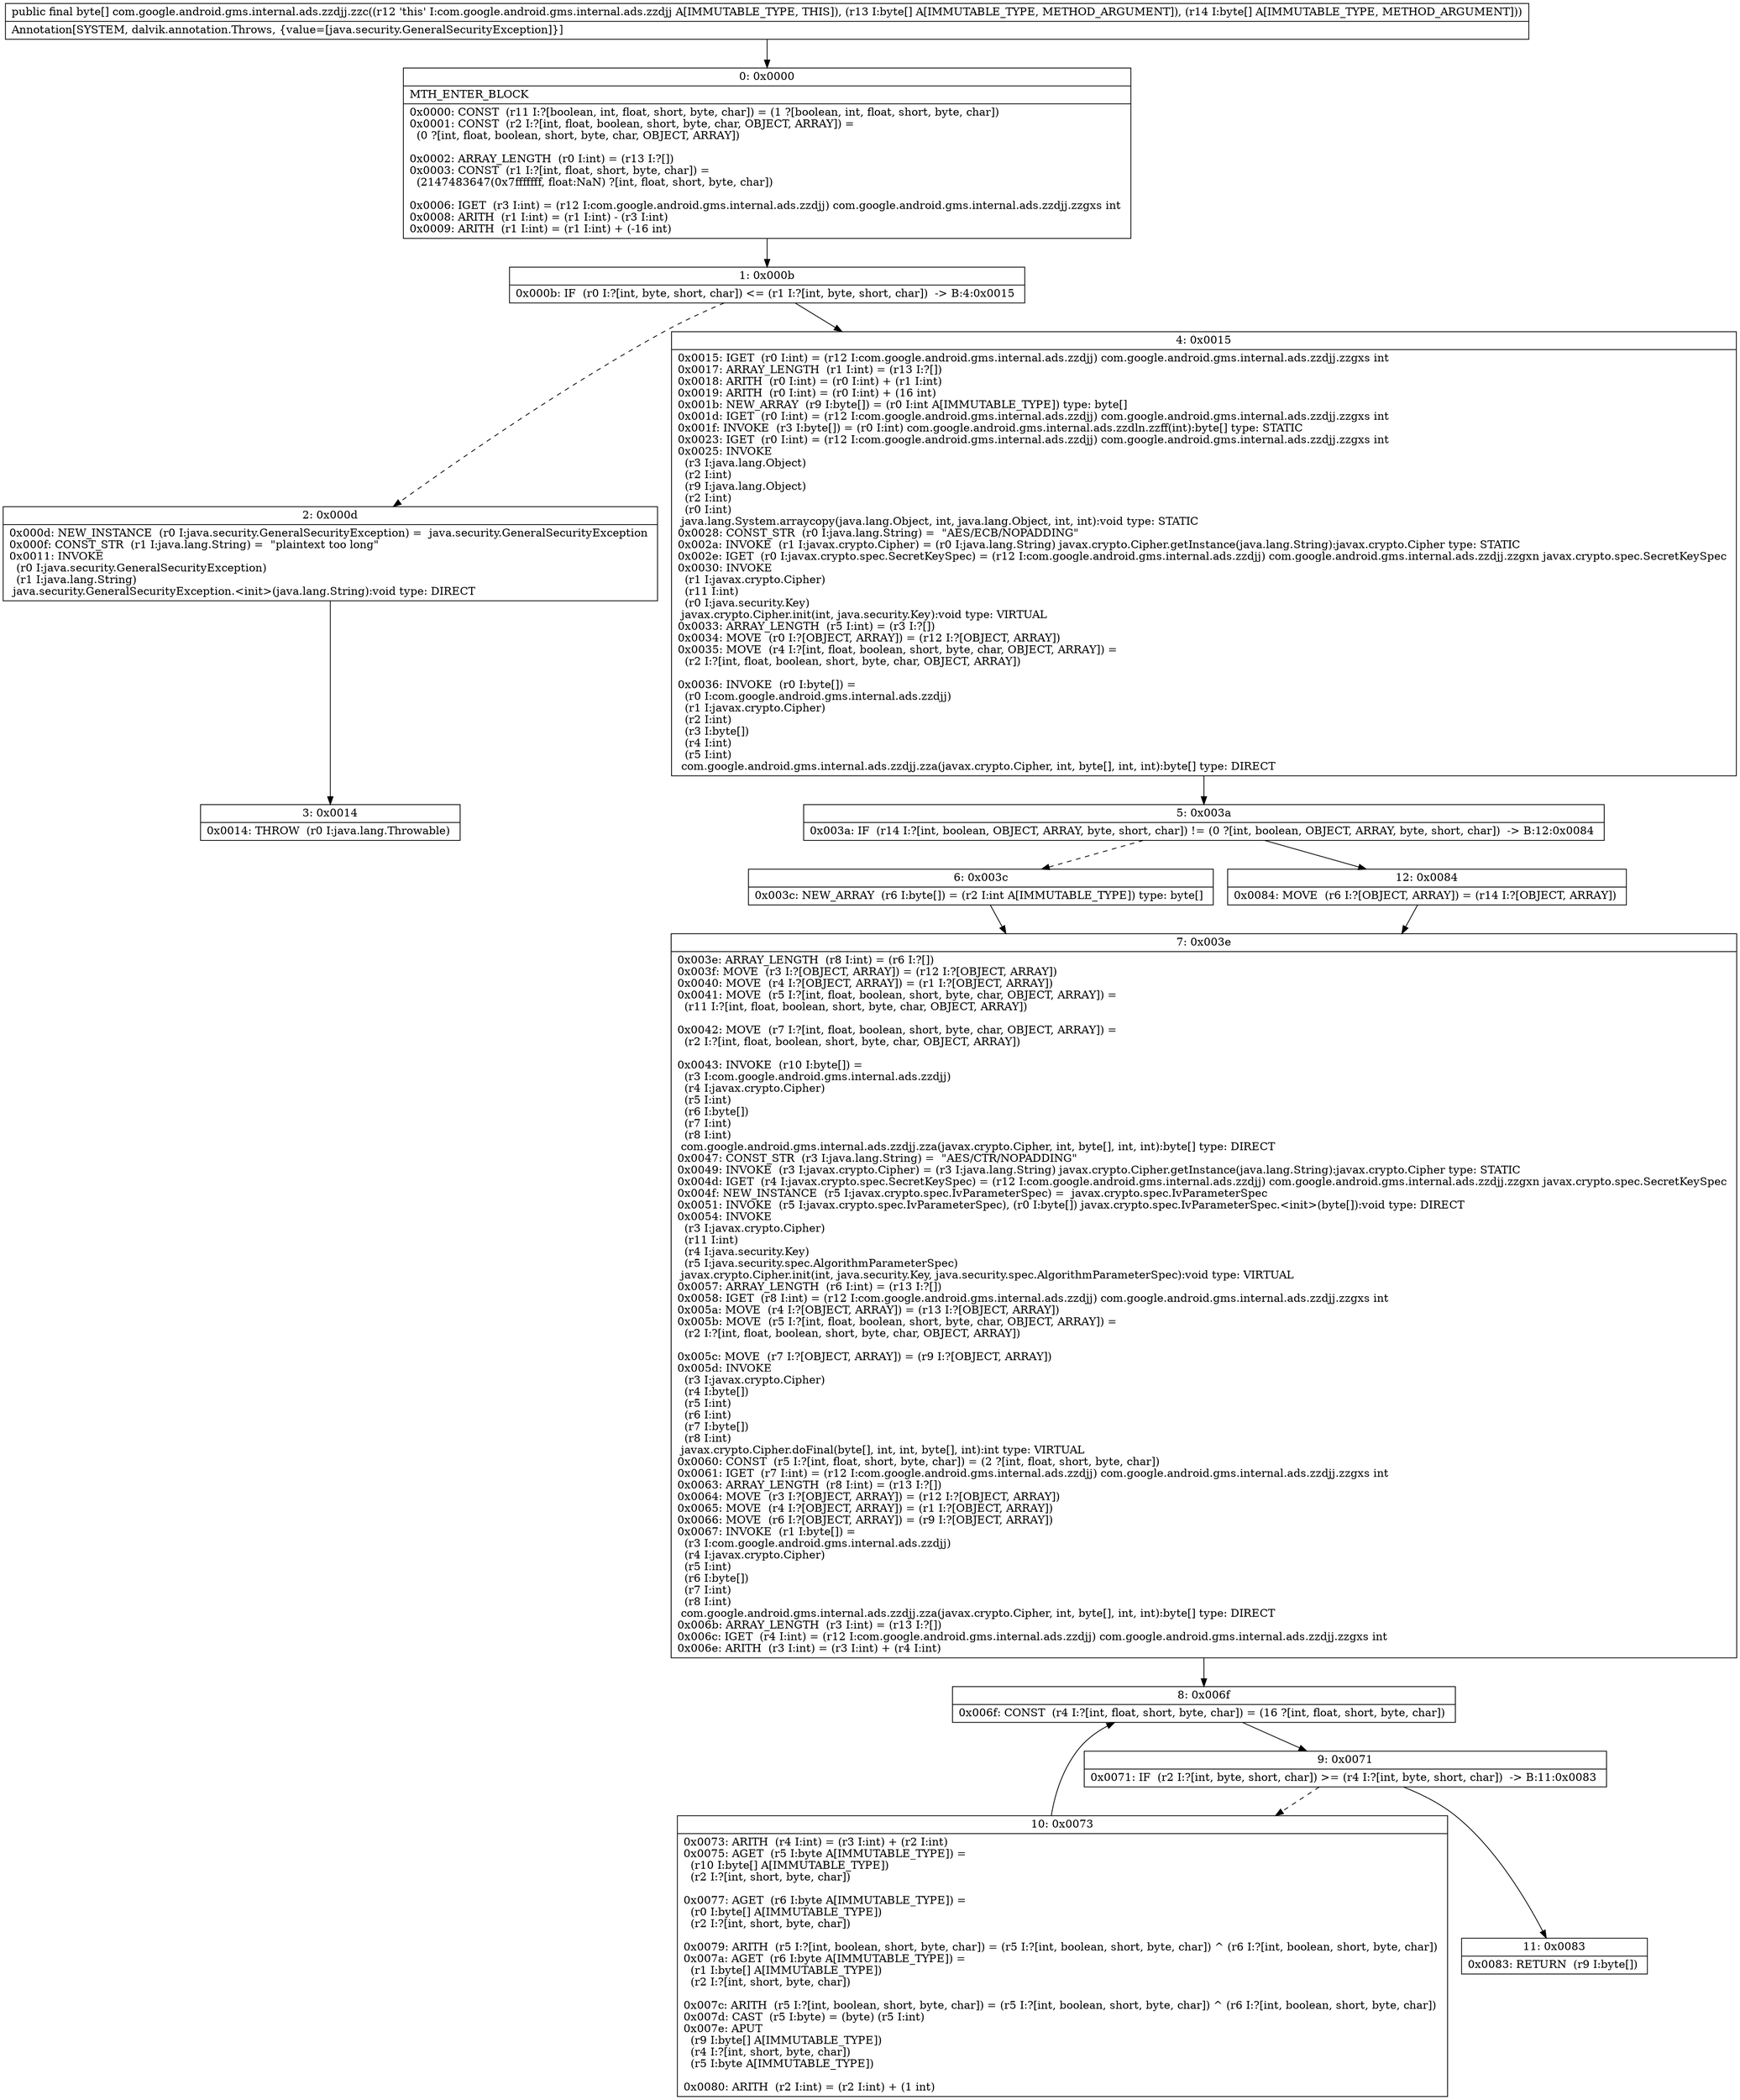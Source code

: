 digraph "CFG forcom.google.android.gms.internal.ads.zzdjj.zzc([B[B)[B" {
Node_0 [shape=record,label="{0\:\ 0x0000|MTH_ENTER_BLOCK\l|0x0000: CONST  (r11 I:?[boolean, int, float, short, byte, char]) = (1 ?[boolean, int, float, short, byte, char]) \l0x0001: CONST  (r2 I:?[int, float, boolean, short, byte, char, OBJECT, ARRAY]) = \l  (0 ?[int, float, boolean, short, byte, char, OBJECT, ARRAY])\l \l0x0002: ARRAY_LENGTH  (r0 I:int) = (r13 I:?[]) \l0x0003: CONST  (r1 I:?[int, float, short, byte, char]) = \l  (2147483647(0x7fffffff, float:NaN) ?[int, float, short, byte, char])\l \l0x0006: IGET  (r3 I:int) = (r12 I:com.google.android.gms.internal.ads.zzdjj) com.google.android.gms.internal.ads.zzdjj.zzgxs int \l0x0008: ARITH  (r1 I:int) = (r1 I:int) \- (r3 I:int) \l0x0009: ARITH  (r1 I:int) = (r1 I:int) + (\-16 int) \l}"];
Node_1 [shape=record,label="{1\:\ 0x000b|0x000b: IF  (r0 I:?[int, byte, short, char]) \<= (r1 I:?[int, byte, short, char])  \-\> B:4:0x0015 \l}"];
Node_2 [shape=record,label="{2\:\ 0x000d|0x000d: NEW_INSTANCE  (r0 I:java.security.GeneralSecurityException) =  java.security.GeneralSecurityException \l0x000f: CONST_STR  (r1 I:java.lang.String) =  \"plaintext too long\" \l0x0011: INVOKE  \l  (r0 I:java.security.GeneralSecurityException)\l  (r1 I:java.lang.String)\l java.security.GeneralSecurityException.\<init\>(java.lang.String):void type: DIRECT \l}"];
Node_3 [shape=record,label="{3\:\ 0x0014|0x0014: THROW  (r0 I:java.lang.Throwable) \l}"];
Node_4 [shape=record,label="{4\:\ 0x0015|0x0015: IGET  (r0 I:int) = (r12 I:com.google.android.gms.internal.ads.zzdjj) com.google.android.gms.internal.ads.zzdjj.zzgxs int \l0x0017: ARRAY_LENGTH  (r1 I:int) = (r13 I:?[]) \l0x0018: ARITH  (r0 I:int) = (r0 I:int) + (r1 I:int) \l0x0019: ARITH  (r0 I:int) = (r0 I:int) + (16 int) \l0x001b: NEW_ARRAY  (r9 I:byte[]) = (r0 I:int A[IMMUTABLE_TYPE]) type: byte[] \l0x001d: IGET  (r0 I:int) = (r12 I:com.google.android.gms.internal.ads.zzdjj) com.google.android.gms.internal.ads.zzdjj.zzgxs int \l0x001f: INVOKE  (r3 I:byte[]) = (r0 I:int) com.google.android.gms.internal.ads.zzdln.zzff(int):byte[] type: STATIC \l0x0023: IGET  (r0 I:int) = (r12 I:com.google.android.gms.internal.ads.zzdjj) com.google.android.gms.internal.ads.zzdjj.zzgxs int \l0x0025: INVOKE  \l  (r3 I:java.lang.Object)\l  (r2 I:int)\l  (r9 I:java.lang.Object)\l  (r2 I:int)\l  (r0 I:int)\l java.lang.System.arraycopy(java.lang.Object, int, java.lang.Object, int, int):void type: STATIC \l0x0028: CONST_STR  (r0 I:java.lang.String) =  \"AES\/ECB\/NOPADDING\" \l0x002a: INVOKE  (r1 I:javax.crypto.Cipher) = (r0 I:java.lang.String) javax.crypto.Cipher.getInstance(java.lang.String):javax.crypto.Cipher type: STATIC \l0x002e: IGET  (r0 I:javax.crypto.spec.SecretKeySpec) = (r12 I:com.google.android.gms.internal.ads.zzdjj) com.google.android.gms.internal.ads.zzdjj.zzgxn javax.crypto.spec.SecretKeySpec \l0x0030: INVOKE  \l  (r1 I:javax.crypto.Cipher)\l  (r11 I:int)\l  (r0 I:java.security.Key)\l javax.crypto.Cipher.init(int, java.security.Key):void type: VIRTUAL \l0x0033: ARRAY_LENGTH  (r5 I:int) = (r3 I:?[]) \l0x0034: MOVE  (r0 I:?[OBJECT, ARRAY]) = (r12 I:?[OBJECT, ARRAY]) \l0x0035: MOVE  (r4 I:?[int, float, boolean, short, byte, char, OBJECT, ARRAY]) = \l  (r2 I:?[int, float, boolean, short, byte, char, OBJECT, ARRAY])\l \l0x0036: INVOKE  (r0 I:byte[]) = \l  (r0 I:com.google.android.gms.internal.ads.zzdjj)\l  (r1 I:javax.crypto.Cipher)\l  (r2 I:int)\l  (r3 I:byte[])\l  (r4 I:int)\l  (r5 I:int)\l com.google.android.gms.internal.ads.zzdjj.zza(javax.crypto.Cipher, int, byte[], int, int):byte[] type: DIRECT \l}"];
Node_5 [shape=record,label="{5\:\ 0x003a|0x003a: IF  (r14 I:?[int, boolean, OBJECT, ARRAY, byte, short, char]) != (0 ?[int, boolean, OBJECT, ARRAY, byte, short, char])  \-\> B:12:0x0084 \l}"];
Node_6 [shape=record,label="{6\:\ 0x003c|0x003c: NEW_ARRAY  (r6 I:byte[]) = (r2 I:int A[IMMUTABLE_TYPE]) type: byte[] \l}"];
Node_7 [shape=record,label="{7\:\ 0x003e|0x003e: ARRAY_LENGTH  (r8 I:int) = (r6 I:?[]) \l0x003f: MOVE  (r3 I:?[OBJECT, ARRAY]) = (r12 I:?[OBJECT, ARRAY]) \l0x0040: MOVE  (r4 I:?[OBJECT, ARRAY]) = (r1 I:?[OBJECT, ARRAY]) \l0x0041: MOVE  (r5 I:?[int, float, boolean, short, byte, char, OBJECT, ARRAY]) = \l  (r11 I:?[int, float, boolean, short, byte, char, OBJECT, ARRAY])\l \l0x0042: MOVE  (r7 I:?[int, float, boolean, short, byte, char, OBJECT, ARRAY]) = \l  (r2 I:?[int, float, boolean, short, byte, char, OBJECT, ARRAY])\l \l0x0043: INVOKE  (r10 I:byte[]) = \l  (r3 I:com.google.android.gms.internal.ads.zzdjj)\l  (r4 I:javax.crypto.Cipher)\l  (r5 I:int)\l  (r6 I:byte[])\l  (r7 I:int)\l  (r8 I:int)\l com.google.android.gms.internal.ads.zzdjj.zza(javax.crypto.Cipher, int, byte[], int, int):byte[] type: DIRECT \l0x0047: CONST_STR  (r3 I:java.lang.String) =  \"AES\/CTR\/NOPADDING\" \l0x0049: INVOKE  (r3 I:javax.crypto.Cipher) = (r3 I:java.lang.String) javax.crypto.Cipher.getInstance(java.lang.String):javax.crypto.Cipher type: STATIC \l0x004d: IGET  (r4 I:javax.crypto.spec.SecretKeySpec) = (r12 I:com.google.android.gms.internal.ads.zzdjj) com.google.android.gms.internal.ads.zzdjj.zzgxn javax.crypto.spec.SecretKeySpec \l0x004f: NEW_INSTANCE  (r5 I:javax.crypto.spec.IvParameterSpec) =  javax.crypto.spec.IvParameterSpec \l0x0051: INVOKE  (r5 I:javax.crypto.spec.IvParameterSpec), (r0 I:byte[]) javax.crypto.spec.IvParameterSpec.\<init\>(byte[]):void type: DIRECT \l0x0054: INVOKE  \l  (r3 I:javax.crypto.Cipher)\l  (r11 I:int)\l  (r4 I:java.security.Key)\l  (r5 I:java.security.spec.AlgorithmParameterSpec)\l javax.crypto.Cipher.init(int, java.security.Key, java.security.spec.AlgorithmParameterSpec):void type: VIRTUAL \l0x0057: ARRAY_LENGTH  (r6 I:int) = (r13 I:?[]) \l0x0058: IGET  (r8 I:int) = (r12 I:com.google.android.gms.internal.ads.zzdjj) com.google.android.gms.internal.ads.zzdjj.zzgxs int \l0x005a: MOVE  (r4 I:?[OBJECT, ARRAY]) = (r13 I:?[OBJECT, ARRAY]) \l0x005b: MOVE  (r5 I:?[int, float, boolean, short, byte, char, OBJECT, ARRAY]) = \l  (r2 I:?[int, float, boolean, short, byte, char, OBJECT, ARRAY])\l \l0x005c: MOVE  (r7 I:?[OBJECT, ARRAY]) = (r9 I:?[OBJECT, ARRAY]) \l0x005d: INVOKE  \l  (r3 I:javax.crypto.Cipher)\l  (r4 I:byte[])\l  (r5 I:int)\l  (r6 I:int)\l  (r7 I:byte[])\l  (r8 I:int)\l javax.crypto.Cipher.doFinal(byte[], int, int, byte[], int):int type: VIRTUAL \l0x0060: CONST  (r5 I:?[int, float, short, byte, char]) = (2 ?[int, float, short, byte, char]) \l0x0061: IGET  (r7 I:int) = (r12 I:com.google.android.gms.internal.ads.zzdjj) com.google.android.gms.internal.ads.zzdjj.zzgxs int \l0x0063: ARRAY_LENGTH  (r8 I:int) = (r13 I:?[]) \l0x0064: MOVE  (r3 I:?[OBJECT, ARRAY]) = (r12 I:?[OBJECT, ARRAY]) \l0x0065: MOVE  (r4 I:?[OBJECT, ARRAY]) = (r1 I:?[OBJECT, ARRAY]) \l0x0066: MOVE  (r6 I:?[OBJECT, ARRAY]) = (r9 I:?[OBJECT, ARRAY]) \l0x0067: INVOKE  (r1 I:byte[]) = \l  (r3 I:com.google.android.gms.internal.ads.zzdjj)\l  (r4 I:javax.crypto.Cipher)\l  (r5 I:int)\l  (r6 I:byte[])\l  (r7 I:int)\l  (r8 I:int)\l com.google.android.gms.internal.ads.zzdjj.zza(javax.crypto.Cipher, int, byte[], int, int):byte[] type: DIRECT \l0x006b: ARRAY_LENGTH  (r3 I:int) = (r13 I:?[]) \l0x006c: IGET  (r4 I:int) = (r12 I:com.google.android.gms.internal.ads.zzdjj) com.google.android.gms.internal.ads.zzdjj.zzgxs int \l0x006e: ARITH  (r3 I:int) = (r3 I:int) + (r4 I:int) \l}"];
Node_8 [shape=record,label="{8\:\ 0x006f|0x006f: CONST  (r4 I:?[int, float, short, byte, char]) = (16 ?[int, float, short, byte, char]) \l}"];
Node_9 [shape=record,label="{9\:\ 0x0071|0x0071: IF  (r2 I:?[int, byte, short, char]) \>= (r4 I:?[int, byte, short, char])  \-\> B:11:0x0083 \l}"];
Node_10 [shape=record,label="{10\:\ 0x0073|0x0073: ARITH  (r4 I:int) = (r3 I:int) + (r2 I:int) \l0x0075: AGET  (r5 I:byte A[IMMUTABLE_TYPE]) = \l  (r10 I:byte[] A[IMMUTABLE_TYPE])\l  (r2 I:?[int, short, byte, char])\l \l0x0077: AGET  (r6 I:byte A[IMMUTABLE_TYPE]) = \l  (r0 I:byte[] A[IMMUTABLE_TYPE])\l  (r2 I:?[int, short, byte, char])\l \l0x0079: ARITH  (r5 I:?[int, boolean, short, byte, char]) = (r5 I:?[int, boolean, short, byte, char]) ^ (r6 I:?[int, boolean, short, byte, char]) \l0x007a: AGET  (r6 I:byte A[IMMUTABLE_TYPE]) = \l  (r1 I:byte[] A[IMMUTABLE_TYPE])\l  (r2 I:?[int, short, byte, char])\l \l0x007c: ARITH  (r5 I:?[int, boolean, short, byte, char]) = (r5 I:?[int, boolean, short, byte, char]) ^ (r6 I:?[int, boolean, short, byte, char]) \l0x007d: CAST  (r5 I:byte) = (byte) (r5 I:int) \l0x007e: APUT  \l  (r9 I:byte[] A[IMMUTABLE_TYPE])\l  (r4 I:?[int, short, byte, char])\l  (r5 I:byte A[IMMUTABLE_TYPE])\l \l0x0080: ARITH  (r2 I:int) = (r2 I:int) + (1 int) \l}"];
Node_11 [shape=record,label="{11\:\ 0x0083|0x0083: RETURN  (r9 I:byte[]) \l}"];
Node_12 [shape=record,label="{12\:\ 0x0084|0x0084: MOVE  (r6 I:?[OBJECT, ARRAY]) = (r14 I:?[OBJECT, ARRAY]) \l}"];
MethodNode[shape=record,label="{public final byte[] com.google.android.gms.internal.ads.zzdjj.zzc((r12 'this' I:com.google.android.gms.internal.ads.zzdjj A[IMMUTABLE_TYPE, THIS]), (r13 I:byte[] A[IMMUTABLE_TYPE, METHOD_ARGUMENT]), (r14 I:byte[] A[IMMUTABLE_TYPE, METHOD_ARGUMENT]))  | Annotation[SYSTEM, dalvik.annotation.Throws, \{value=[java.security.GeneralSecurityException]\}]\l}"];
MethodNode -> Node_0;
Node_0 -> Node_1;
Node_1 -> Node_2[style=dashed];
Node_1 -> Node_4;
Node_2 -> Node_3;
Node_4 -> Node_5;
Node_5 -> Node_6[style=dashed];
Node_5 -> Node_12;
Node_6 -> Node_7;
Node_7 -> Node_8;
Node_8 -> Node_9;
Node_9 -> Node_10[style=dashed];
Node_9 -> Node_11;
Node_10 -> Node_8;
Node_12 -> Node_7;
}

